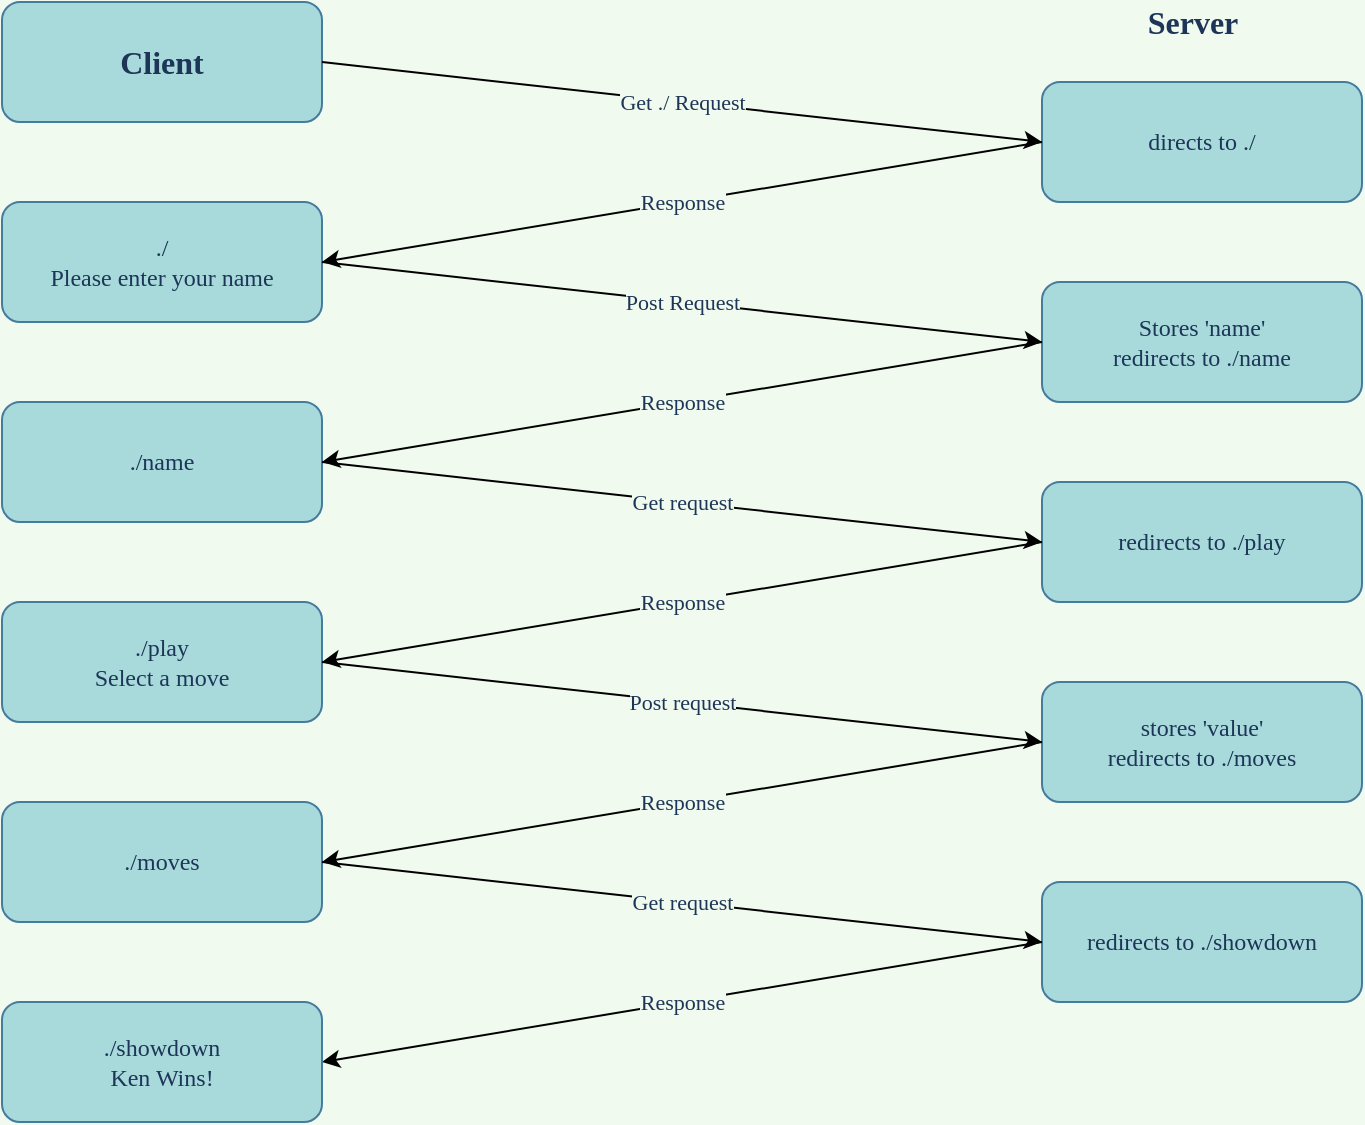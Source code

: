 <mxfile version="17.2.3" type="github"><diagram id="l_mjGAEvyzSXPbXK86AV" name="Page-1"><mxGraphModel dx="946" dy="645" grid="1" gridSize="10" guides="1" tooltips="1" connect="1" arrows="1" fold="1" page="1" pageScale="1" pageWidth="827" pageHeight="1169" background="#F1FAEE" math="0" shadow="0"><root><mxCell id="0"/><mxCell id="1" parent="0"/><mxCell id="w_79z9_qMJpPoLiAunqx-2" value="&lt;b&gt;&lt;font style=&quot;font-size: 16px&quot;&gt;Client&lt;/font&gt;&lt;/b&gt;" style="rounded=1;whiteSpace=wrap;html=1;fontFamily=Comic Sans MS;fillColor=#A8DADC;strokeColor=#457B9D;fontColor=#1D3557;" vertex="1" parent="1"><mxGeometry x="40" y="40" width="160" height="60" as="geometry"/></mxCell><mxCell id="w_79z9_qMJpPoLiAunqx-3" value="Get ./ Request" style="endArrow=classic;html=1;rounded=0;fontFamily=Comic Sans MS;entryX=0;entryY=0.5;entryDx=0;entryDy=0;fontColor=#1D3557;labelBackgroundColor=#F1FAEE;exitX=1;exitY=0.5;exitDx=0;exitDy=0;" edge="1" parent="1" source="w_79z9_qMJpPoLiAunqx-2" target="w_79z9_qMJpPoLiAunqx-4"><mxGeometry width="50" height="50" relative="1" as="geometry"><mxPoint x="420" y="140" as="sourcePoint"/><mxPoint x="440" y="310" as="targetPoint"/></mxGeometry></mxCell><mxCell id="w_79z9_qMJpPoLiAunqx-4" value="directs to ./" style="rounded=1;whiteSpace=wrap;html=1;fontFamily=Comic Sans MS;fillColor=#A8DADC;strokeColor=#457B9D;fontColor=#1D3557;" vertex="1" parent="1"><mxGeometry x="560" y="80" width="160" height="60" as="geometry"/></mxCell><mxCell id="w_79z9_qMJpPoLiAunqx-6" value="Response" style="endArrow=classic;html=1;rounded=0;fontFamily=Comic Sans MS;entryX=1;entryY=0.5;entryDx=0;entryDy=0;fontColor=#1D3557;labelBackgroundColor=#F1FAEE;exitX=0;exitY=0.5;exitDx=0;exitDy=0;" edge="1" parent="1" source="w_79z9_qMJpPoLiAunqx-4"><mxGeometry width="50" height="50" relative="1" as="geometry"><mxPoint x="560" y="250" as="sourcePoint"/><mxPoint x="200" y="170" as="targetPoint"/></mxGeometry></mxCell><mxCell id="w_79z9_qMJpPoLiAunqx-15" value="./&lt;br&gt;Please enter your name" style="rounded=1;whiteSpace=wrap;html=1;fontFamily=Comic Sans MS;fillColor=#A8DADC;strokeColor=#457B9D;fontColor=#1D3557;" vertex="1" parent="1"><mxGeometry x="40" y="140" width="160" height="60" as="geometry"/></mxCell><mxCell id="w_79z9_qMJpPoLiAunqx-16" value="Post Request" style="endArrow=classic;html=1;rounded=0;fontFamily=Comic Sans MS;entryX=0;entryY=0.5;entryDx=0;entryDy=0;fontColor=#1D3557;labelBackgroundColor=#F1FAEE;exitX=1;exitY=0.5;exitDx=0;exitDy=0;" edge="1" parent="1" source="w_79z9_qMJpPoLiAunqx-15" target="w_79z9_qMJpPoLiAunqx-17"><mxGeometry width="50" height="50" relative="1" as="geometry"><mxPoint x="420" y="240" as="sourcePoint"/><mxPoint x="440" y="410" as="targetPoint"/></mxGeometry></mxCell><mxCell id="w_79z9_qMJpPoLiAunqx-17" value="Stores 'name'&lt;br&gt;redirects to ./name" style="rounded=1;whiteSpace=wrap;html=1;fontFamily=Comic Sans MS;fillColor=#A8DADC;strokeColor=#457B9D;fontColor=#1D3557;" vertex="1" parent="1"><mxGeometry x="560" y="180" width="160" height="60" as="geometry"/></mxCell><mxCell id="w_79z9_qMJpPoLiAunqx-18" value="Response" style="endArrow=classic;html=1;rounded=0;fontFamily=Comic Sans MS;entryX=1;entryY=0.5;entryDx=0;entryDy=0;fontColor=#1D3557;labelBackgroundColor=#F1FAEE;exitX=0;exitY=0.5;exitDx=0;exitDy=0;" edge="1" parent="1" source="w_79z9_qMJpPoLiAunqx-17"><mxGeometry width="50" height="50" relative="1" as="geometry"><mxPoint x="560" y="350" as="sourcePoint"/><mxPoint x="200" y="270" as="targetPoint"/></mxGeometry></mxCell><mxCell id="w_79z9_qMJpPoLiAunqx-23" value="./name" style="rounded=1;whiteSpace=wrap;html=1;fontFamily=Comic Sans MS;fillColor=#A8DADC;strokeColor=#457B9D;fontColor=#1D3557;" vertex="1" parent="1"><mxGeometry x="40" y="240" width="160" height="60" as="geometry"/></mxCell><mxCell id="w_79z9_qMJpPoLiAunqx-24" value="Get request" style="endArrow=classic;html=1;rounded=0;fontFamily=Comic Sans MS;entryX=0;entryY=0.5;entryDx=0;entryDy=0;fontColor=#1D3557;labelBackgroundColor=#F1FAEE;exitX=1;exitY=0.5;exitDx=0;exitDy=0;" edge="1" parent="1" source="w_79z9_qMJpPoLiAunqx-23" target="w_79z9_qMJpPoLiAunqx-25"><mxGeometry width="50" height="50" relative="1" as="geometry"><mxPoint x="420" y="340" as="sourcePoint"/><mxPoint x="440" y="510" as="targetPoint"/><mxPoint as="offset"/></mxGeometry></mxCell><mxCell id="w_79z9_qMJpPoLiAunqx-25" value="redirects to ./play&lt;br&gt;" style="rounded=1;whiteSpace=wrap;html=1;fontFamily=Comic Sans MS;fillColor=#A8DADC;strokeColor=#457B9D;fontColor=#1D3557;" vertex="1" parent="1"><mxGeometry x="560" y="280" width="160" height="60" as="geometry"/></mxCell><mxCell id="w_79z9_qMJpPoLiAunqx-26" value="Response" style="endArrow=classic;html=1;rounded=0;fontFamily=Comic Sans MS;entryX=1;entryY=0.5;entryDx=0;entryDy=0;fontColor=#1D3557;labelBackgroundColor=#F1FAEE;exitX=0;exitY=0.5;exitDx=0;exitDy=0;" edge="1" parent="1" source="w_79z9_qMJpPoLiAunqx-25"><mxGeometry width="50" height="50" relative="1" as="geometry"><mxPoint x="560" y="450" as="sourcePoint"/><mxPoint x="200" y="370" as="targetPoint"/></mxGeometry></mxCell><mxCell id="w_79z9_qMJpPoLiAunqx-27" value="./play&lt;br&gt;Select a move" style="rounded=1;whiteSpace=wrap;html=1;fontFamily=Comic Sans MS;fillColor=#A8DADC;strokeColor=#457B9D;fontColor=#1D3557;" vertex="1" parent="1"><mxGeometry x="40" y="340" width="160" height="60" as="geometry"/></mxCell><mxCell id="w_79z9_qMJpPoLiAunqx-28" value="Post request" style="endArrow=classic;html=1;rounded=0;fontFamily=Comic Sans MS;entryX=0;entryY=0.5;entryDx=0;entryDy=0;fontColor=#1D3557;labelBackgroundColor=#F1FAEE;exitX=1;exitY=0.5;exitDx=0;exitDy=0;" edge="1" parent="1" source="w_79z9_qMJpPoLiAunqx-27" target="w_79z9_qMJpPoLiAunqx-29"><mxGeometry width="50" height="50" relative="1" as="geometry"><mxPoint x="420" y="440" as="sourcePoint"/><mxPoint x="440" y="610" as="targetPoint"/></mxGeometry></mxCell><mxCell id="w_79z9_qMJpPoLiAunqx-29" value="stores 'value'&lt;br&gt;redirects to ./moves" style="rounded=1;whiteSpace=wrap;html=1;fontFamily=Comic Sans MS;fillColor=#A8DADC;strokeColor=#457B9D;fontColor=#1D3557;" vertex="1" parent="1"><mxGeometry x="560" y="380" width="160" height="60" as="geometry"/></mxCell><mxCell id="w_79z9_qMJpPoLiAunqx-30" value="Response" style="endArrow=classic;html=1;rounded=0;fontFamily=Comic Sans MS;entryX=1;entryY=0.5;entryDx=0;entryDy=0;fontColor=#1D3557;labelBackgroundColor=#F1FAEE;exitX=0;exitY=0.5;exitDx=0;exitDy=0;" edge="1" parent="1" source="w_79z9_qMJpPoLiAunqx-29"><mxGeometry width="50" height="50" relative="1" as="geometry"><mxPoint x="560" y="550" as="sourcePoint"/><mxPoint x="200" y="470" as="targetPoint"/></mxGeometry></mxCell><mxCell id="w_79z9_qMJpPoLiAunqx-31" value="./moves" style="rounded=1;whiteSpace=wrap;html=1;fontFamily=Comic Sans MS;fillColor=#A8DADC;strokeColor=#457B9D;fontColor=#1D3557;" vertex="1" parent="1"><mxGeometry x="40" y="440" width="160" height="60" as="geometry"/></mxCell><mxCell id="w_79z9_qMJpPoLiAunqx-32" value="Get request" style="endArrow=classic;html=1;rounded=0;fontFamily=Comic Sans MS;entryX=0;entryY=0.5;entryDx=0;entryDy=0;fontColor=#1D3557;labelBackgroundColor=#F1FAEE;exitX=1;exitY=0.5;exitDx=0;exitDy=0;" edge="1" parent="1" source="w_79z9_qMJpPoLiAunqx-31" target="w_79z9_qMJpPoLiAunqx-33"><mxGeometry width="50" height="50" relative="1" as="geometry"><mxPoint x="420" y="540" as="sourcePoint"/><mxPoint x="440" y="710" as="targetPoint"/></mxGeometry></mxCell><mxCell id="w_79z9_qMJpPoLiAunqx-33" value="redirects to ./showdown" style="rounded=1;whiteSpace=wrap;html=1;fontFamily=Comic Sans MS;fillColor=#A8DADC;strokeColor=#457B9D;fontColor=#1D3557;" vertex="1" parent="1"><mxGeometry x="560" y="480" width="160" height="60" as="geometry"/></mxCell><mxCell id="w_79z9_qMJpPoLiAunqx-34" value="Response" style="endArrow=classic;html=1;rounded=0;fontFamily=Comic Sans MS;entryX=1;entryY=0.5;entryDx=0;entryDy=0;fontColor=#1D3557;labelBackgroundColor=#F1FAEE;exitX=0;exitY=0.5;exitDx=0;exitDy=0;" edge="1" parent="1" source="w_79z9_qMJpPoLiAunqx-33"><mxGeometry width="50" height="50" relative="1" as="geometry"><mxPoint x="560" y="650" as="sourcePoint"/><mxPoint x="200" y="570" as="targetPoint"/></mxGeometry></mxCell><mxCell id="w_79z9_qMJpPoLiAunqx-35" value="./showdown&lt;br&gt;Ken Wins!" style="rounded=1;whiteSpace=wrap;html=1;fontFamily=Comic Sans MS;fillColor=#A8DADC;strokeColor=#457B9D;fontColor=#1D3557;" vertex="1" parent="1"><mxGeometry x="40" y="540" width="160" height="60" as="geometry"/></mxCell><mxCell id="w_79z9_qMJpPoLiAunqx-36" value="&lt;font face=&quot;Comic Sans MS&quot; size=&quot;1&quot;&gt;&lt;b style=&quot;font-size: 16px&quot;&gt;Server&lt;/b&gt;&lt;/font&gt;" style="text;html=1;align=center;verticalAlign=middle;resizable=0;points=[];autosize=1;strokeColor=none;fillColor=none;fontColor=#1D3557;" vertex="1" parent="1"><mxGeometry x="600" y="40" width="70" height="20" as="geometry"/></mxCell></root></mxGraphModel></diagram></mxfile>